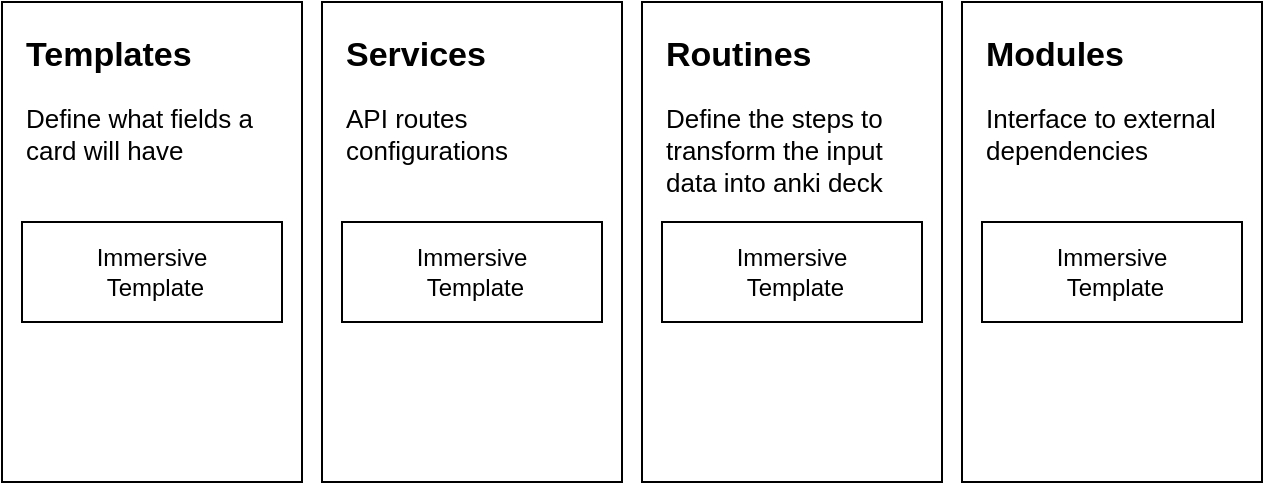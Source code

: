 <mxfile>
    <diagram name="Página-1" id="CQLlbj_NOB8pupHB3dln">
        <mxGraphModel dx="1127" dy="763" grid="1" gridSize="10" guides="1" tooltips="1" connect="1" arrows="1" fold="1" page="1" pageScale="1" pageWidth="827" pageHeight="1169" math="0" shadow="0">
            <root>
                <mxCell id="0"/>
                <mxCell id="1" parent="0"/>
                <mxCell id="VhMiGVEwkCbWm7OAj6H--3" value="" style="rounded=0;whiteSpace=wrap;html=1;" parent="1" vertex="1">
                    <mxGeometry x="40" y="40" width="150" height="240" as="geometry"/>
                </mxCell>
                <mxCell id="VhMiGVEwkCbWm7OAj6H--4" value="&lt;h1 style=&quot;margin-top: 0px; font-size: 17px;&quot;&gt;&lt;span style=&quot;background-color: initial;&quot;&gt;&lt;font style=&quot;font-size: 17px;&quot;&gt;Templates&lt;/font&gt;&lt;/span&gt;&lt;/h1&gt;&lt;h1 style=&quot;margin-top: 0px; margin-bottom: 1.08px; line-height: 50%;&quot;&gt;&lt;span style=&quot;background-color: initial; font-weight: normal;&quot;&gt;&lt;font style=&quot;font-size: 13px;&quot;&gt;Define what fields a card will have&lt;/font&gt;&lt;/span&gt;&lt;br&gt;&lt;/h1&gt;" style="text;html=1;whiteSpace=wrap;overflow=hidden;rounded=0;" parent="1" vertex="1">
                    <mxGeometry x="50" y="50" width="130" height="90" as="geometry"/>
                </mxCell>
                <mxCell id="VhMiGVEwkCbWm7OAj6H--6" value="Immersive&lt;div&gt;&amp;nbsp;Template&lt;/div&gt;" style="html=1;whiteSpace=wrap;align=center;" parent="1" vertex="1">
                    <mxGeometry x="50" y="150" width="130" height="50" as="geometry"/>
                </mxCell>
                <mxCell id="VhMiGVEwkCbWm7OAj6H--19" value="" style="rounded=0;whiteSpace=wrap;html=1;" parent="1" vertex="1">
                    <mxGeometry x="200" y="40" width="150" height="240" as="geometry"/>
                </mxCell>
                <mxCell id="VhMiGVEwkCbWm7OAj6H--20" value="&lt;h1 style=&quot;margin-top: 0px; font-size: 17px;&quot;&gt;&lt;span style=&quot;background-color: initial;&quot;&gt;Services&lt;/span&gt;&lt;/h1&gt;&lt;h1 style=&quot;margin-top: 0px; margin-bottom: 1.08px; line-height: 12px;&quot;&gt;&lt;span style=&quot;background-color: initial; font-weight: normal;&quot;&gt;&lt;font style=&quot;font-size: 13px;&quot;&gt;API routes configurations&lt;/font&gt;&lt;/span&gt;&lt;/h1&gt;" style="text;html=1;whiteSpace=wrap;overflow=hidden;rounded=0;" parent="1" vertex="1">
                    <mxGeometry x="210" y="50" width="130" height="90" as="geometry"/>
                </mxCell>
                <mxCell id="VhMiGVEwkCbWm7OAj6H--21" value="Immersive&lt;div&gt;&amp;nbsp;Template&lt;/div&gt;" style="html=1;whiteSpace=wrap;align=center;" parent="1" vertex="1">
                    <mxGeometry x="210" y="150" width="130" height="50" as="geometry"/>
                </mxCell>
                <mxCell id="VhMiGVEwkCbWm7OAj6H--22" value="" style="rounded=0;whiteSpace=wrap;html=1;" parent="1" vertex="1">
                    <mxGeometry x="360" y="40" width="150" height="240" as="geometry"/>
                </mxCell>
                <mxCell id="VhMiGVEwkCbWm7OAj6H--23" value="&lt;h1 style=&quot;margin-top: 0px; font-size: 17px;&quot;&gt;&lt;span style=&quot;background-color: initial;&quot;&gt;Routines&lt;/span&gt;&lt;/h1&gt;&lt;h1 style=&quot;margin-top: 0px; margin-bottom: 1.08px; line-height: 12px;&quot;&gt;&lt;span style=&quot;background-color: initial; font-weight: normal;&quot;&gt;&lt;font style=&quot;font-size: 13px;&quot;&gt;Define the steps to transform the input data into anki deck&amp;nbsp;&lt;/font&gt;&lt;/span&gt;&lt;/h1&gt;" style="text;html=1;whiteSpace=wrap;overflow=hidden;rounded=0;" parent="1" vertex="1">
                    <mxGeometry x="370" y="50" width="130" height="90" as="geometry"/>
                </mxCell>
                <mxCell id="VhMiGVEwkCbWm7OAj6H--24" value="Immersive&lt;div&gt;&amp;nbsp;Template&lt;/div&gt;" style="html=1;whiteSpace=wrap;align=center;" parent="1" vertex="1">
                    <mxGeometry x="370" y="150" width="130" height="50" as="geometry"/>
                </mxCell>
                <mxCell id="VhMiGVEwkCbWm7OAj6H--25" value="" style="rounded=0;whiteSpace=wrap;html=1;" parent="1" vertex="1">
                    <mxGeometry x="520" y="40" width="150" height="240" as="geometry"/>
                </mxCell>
                <mxCell id="VhMiGVEwkCbWm7OAj6H--26" value="&lt;h1 style=&quot;margin-top: 0px; font-size: 17px;&quot;&gt;&lt;span style=&quot;background-color: initial;&quot;&gt;&lt;font style=&quot;font-size: 17px;&quot;&gt;Modules&lt;/font&gt;&lt;/span&gt;&lt;/h1&gt;&lt;h1 style=&quot;margin-top: 0px; margin-bottom: 1.08px; line-height: 50%;&quot;&gt;&lt;span style=&quot;background-color: initial; font-weight: normal;&quot;&gt;&lt;font style=&quot;font-size: 13px;&quot;&gt;Interface to external dependencies&lt;/font&gt;&lt;/span&gt;&lt;br&gt;&lt;/h1&gt;" style="text;html=1;whiteSpace=wrap;overflow=hidden;rounded=0;" parent="1" vertex="1">
                    <mxGeometry x="530" y="50" width="130" height="90" as="geometry"/>
                </mxCell>
                <mxCell id="VhMiGVEwkCbWm7OAj6H--27" value="Immersive&lt;div&gt;&amp;nbsp;Template&lt;/div&gt;" style="html=1;whiteSpace=wrap;align=center;" parent="1" vertex="1">
                    <mxGeometry x="530" y="150" width="130" height="50" as="geometry"/>
                </mxCell>
            </root>
        </mxGraphModel>
    </diagram>
</mxfile>